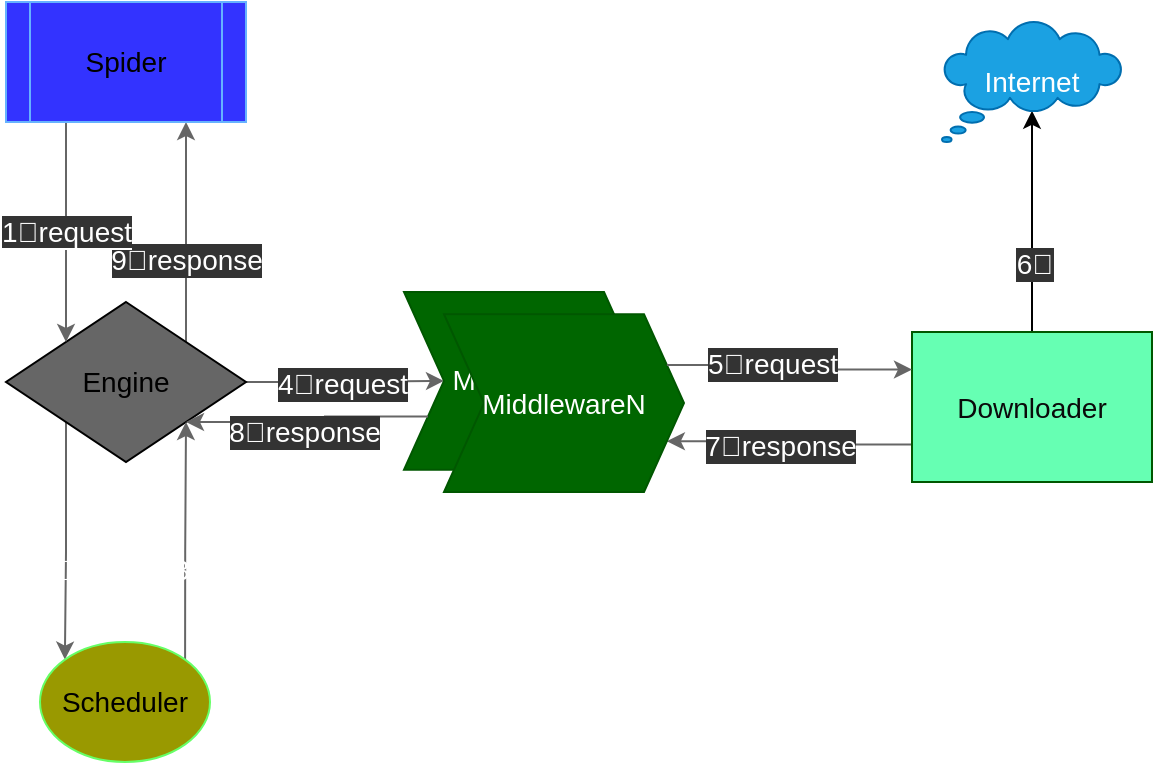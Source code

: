 <mxfile><diagram id="XJTBfeRCA2Qd4teAroQC" name="Page-1"><mxGraphModel dx="664" dy="532" grid="0" gridSize="10" guides="1" tooltips="1" connect="1" arrows="1" fold="1" page="1" pageScale="1" pageWidth="827" pageHeight="1169" background="none" math="0" shadow="0"><root><mxCell id="0"/><mxCell id="1" parent="0"/><mxCell id="22" style="edgeStyle=orthogonalEdgeStyle;rounded=0;orthogonalLoop=1;jettySize=auto;html=1;exitX=1;exitY=0;exitDx=0;exitDy=0;entryX=0.75;entryY=1;entryDx=0;entryDy=0;fontColor=#0A0A0A;fontSize=14;fillColor=#f5f5f5;strokeColor=#666666;" parent="1" source="3" target="13" edge="1"><mxGeometry relative="1" as="geometry"/></mxCell><mxCell id="27" value="9⃣️response" style="edgeLabel;html=1;align=center;verticalAlign=middle;resizable=0;points=[];fontSize=14;labelBackgroundColor=#333333;fontColor=#FFFFFF;" parent="22" vertex="1" connectable="0"><mxGeometry x="-0.029" relative="1" as="geometry"><mxPoint y="12" as="offset"/></mxGeometry></mxCell><mxCell id="23" style="edgeStyle=orthogonalEdgeStyle;rounded=0;orthogonalLoop=1;jettySize=auto;html=1;exitX=0;exitY=1;exitDx=0;exitDy=0;entryX=0;entryY=0;entryDx=0;entryDy=0;fontSize=14;fontColor=#0A0A0A;fillColor=#f5f5f5;strokeColor=#666666;" parent="1" source="3" target="4" edge="1"><mxGeometry relative="1" as="geometry"/></mxCell><mxCell id="40" style="edgeStyle=orthogonalEdgeStyle;rounded=0;orthogonalLoop=1;jettySize=auto;html=1;exitX=1;exitY=0.5;exitDx=0;exitDy=0;entryX=0;entryY=0.5;entryDx=0;entryDy=0;fontSize=14;fontColor=#0A0A0A;fillColor=#f5f5f5;strokeColor=#666666;" parent="1" source="3" target="8" edge="1"><mxGeometry relative="1" as="geometry"/></mxCell><mxCell id="41" value="4⃣️request" style="edgeLabel;html=1;align=center;verticalAlign=middle;resizable=0;points=[];fontSize=14;fontColor=#FFFFFF;labelBackgroundColor=#333333;" parent="40" vertex="1" connectable="0"><mxGeometry x="-0.015" y="-1" relative="1" as="geometry"><mxPoint x="-1" as="offset"/></mxGeometry></mxCell><mxCell id="3" value="Engine" style="rhombus;whiteSpace=wrap;html=1;fillColor=#666666;fontSize=14;" parent="1" vertex="1"><mxGeometry x="177" y="310" width="120" height="80" as="geometry"/></mxCell><mxCell id="30" style="edgeStyle=orthogonalEdgeStyle;rounded=0;orthogonalLoop=1;jettySize=auto;html=1;exitX=1;exitY=0;exitDx=0;exitDy=0;entryX=1;entryY=1;entryDx=0;entryDy=0;fontSize=14;fontColor=#0A0A0A;fillColor=#f5f5f5;strokeColor=#666666;" parent="1" source="4" target="3" edge="1"><mxGeometry relative="1" as="geometry"/></mxCell><mxCell id="4" value="Scheduler" style="ellipse;whiteSpace=wrap;html=1;strokeColor=#66FF66;fontSize=14;fillColor=#999900;" parent="1" vertex="1"><mxGeometry x="194" y="480" width="85" height="60" as="geometry"/></mxCell><mxCell id="39" style="edgeStyle=orthogonalEdgeStyle;rounded=0;orthogonalLoop=1;jettySize=auto;html=1;exitX=0.5;exitY=0;exitDx=0;exitDy=0;entryX=0.5;entryY=0.74;entryDx=0;entryDy=0;entryPerimeter=0;fontSize=14;fontColor=#0A0A0A;" parent="1" source="10" target="18" edge="1"><mxGeometry relative="1" as="geometry"/></mxCell><mxCell id="49" value="6⃣️" style="edgeLabel;html=1;align=center;verticalAlign=middle;resizable=0;points=[];fontSize=14;fontColor=#FFFFFF;labelBackgroundColor=#333333;" parent="39" vertex="1" connectable="0"><mxGeometry x="-0.383" y="-1" relative="1" as="geometry"><mxPoint as="offset"/></mxGeometry></mxCell><mxCell id="44" style="edgeStyle=orthogonalEdgeStyle;rounded=0;orthogonalLoop=1;jettySize=auto;html=1;exitX=0;exitY=0.75;exitDx=0;exitDy=0;entryX=1;entryY=0.75;entryDx=0;entryDy=0;fontSize=14;fontColor=#FFFFFF;fillColor=#f5f5f5;strokeColor=#666666;" parent="1" source="10" target="25" edge="1"><mxGeometry relative="1" as="geometry"/></mxCell><mxCell id="45" value="7⃣️response" style="edgeLabel;html=1;align=center;verticalAlign=middle;resizable=0;points=[];fontSize=14;fontColor=#FFFFFF;labelBackgroundColor=#333333;" parent="44" vertex="1" connectable="0"><mxGeometry x="0.088" y="2" relative="1" as="geometry"><mxPoint as="offset"/></mxGeometry></mxCell><mxCell id="10" value="Downloader" style="whiteSpace=wrap;html=1;strokeColor=#005700;fillColor=#66FFB3;fontColor=#0A0A0A;fontSize=14;" parent="1" vertex="1"><mxGeometry x="630" y="325" width="120" height="75" as="geometry"/></mxCell><mxCell id="21" value="&lt;font color=&quot;#ffffff&quot; style=&quot;background-color: rgb(51 , 51 , 51)&quot;&gt;1⃣️request&lt;/font&gt;" style="edgeStyle=orthogonalEdgeStyle;rounded=0;orthogonalLoop=1;jettySize=auto;html=1;exitX=0.25;exitY=1;exitDx=0;exitDy=0;entryX=0;entryY=0;entryDx=0;entryDy=0;fontColor=#0A0A0A;fontSize=14;fillColor=#f5f5f5;strokeColor=#666666;" parent="1" source="13" target="3" edge="1"><mxGeometry relative="1" as="geometry"/></mxCell><mxCell id="13" value="Spider" style="shape=process;whiteSpace=wrap;html=1;backgroundOutline=1;strokeColor=#66B2FF;fontSize=14;fillColor=#3333FF;" parent="1" vertex="1"><mxGeometry x="177" y="160" width="120" height="60" as="geometry"/></mxCell><mxCell id="18" value="Internet" style="whiteSpace=wrap;html=1;shape=mxgraph.basic.cloud_callout;strokeColor=#006EAF;fillColor=#1ba1e2;fontColor=#ffffff;fontSize=14;" parent="1" vertex="1"><mxGeometry x="645" y="170" width="90" height="60" as="geometry"/></mxCell><mxCell id="26" value="" style="group" parent="1" vertex="1" connectable="0"><mxGeometry x="376" y="305" width="140" height="100" as="geometry"/></mxCell><mxCell id="8" value="Middleware" style="shape=step;perimeter=stepPerimeter;whiteSpace=wrap;html=1;fixedSize=1;strokeColor=#005700;fontColor=#ffffff;fillColor=#006600;fontSize=14;" parent="26" vertex="1"><mxGeometry width="120" height="88.889" as="geometry"/></mxCell><mxCell id="25" value="MiddlewareN" style="shape=step;perimeter=stepPerimeter;whiteSpace=wrap;html=1;fixedSize=1;strokeColor=#005700;fontColor=#ffffff;fillColor=#006600;fontSize=14;" parent="26" vertex="1"><mxGeometry x="20" y="11.111" width="120" height="88.889" as="geometry"/></mxCell><mxCell id="42" style="edgeStyle=orthogonalEdgeStyle;rounded=0;orthogonalLoop=1;jettySize=auto;html=1;exitX=0;exitY=0.75;exitDx=0;exitDy=0;entryX=1;entryY=1;entryDx=0;entryDy=0;fontSize=14;fontColor=#FFFFFF;fillColor=#f5f5f5;strokeColor=#666666;" parent="1" source="8" target="3" edge="1"><mxGeometry relative="1" as="geometry"/></mxCell><mxCell id="43" value="8⃣️response" style="edgeLabel;html=1;align=center;verticalAlign=middle;resizable=0;points=[];fontSize=14;fontColor=#FFFFFF;labelBackgroundColor=#333333;" parent="42" vertex="1" connectable="0"><mxGeometry x="0.044" y="5" relative="1" as="geometry"><mxPoint x="-1" as="offset"/></mxGeometry></mxCell><mxCell id="46" value="2⃣️request3⃣️" style="text;html=1;align=center;verticalAlign=middle;resizable=0;points=[];autosize=1;strokeColor=none;fontSize=14;fontColor=#FFFFFF;" parent="1" vertex="1"><mxGeometry x="195" y="433" width="84" height="21" as="geometry"/></mxCell><mxCell id="47" style="edgeStyle=orthogonalEdgeStyle;rounded=0;orthogonalLoop=1;jettySize=auto;html=1;exitX=1;exitY=0.25;exitDx=0;exitDy=0;entryX=0;entryY=0.25;entryDx=0;entryDy=0;fontSize=14;fontColor=#FFFFFF;fillColor=#f5f5f5;strokeColor=#666666;" parent="1" source="25" target="10" edge="1"><mxGeometry relative="1" as="geometry"/></mxCell><mxCell id="48" value="5⃣️request" style="edgeLabel;html=1;align=center;verticalAlign=middle;resizable=0;points=[];fontSize=14;labelBackgroundColor=#333333;fontColor=#FFFFFF;" parent="47" vertex="1" connectable="0"><mxGeometry x="-0.208" y="1" relative="1" as="geometry"><mxPoint x="3" as="offset"/></mxGeometry></mxCell></root></mxGraphModel></diagram></mxfile>